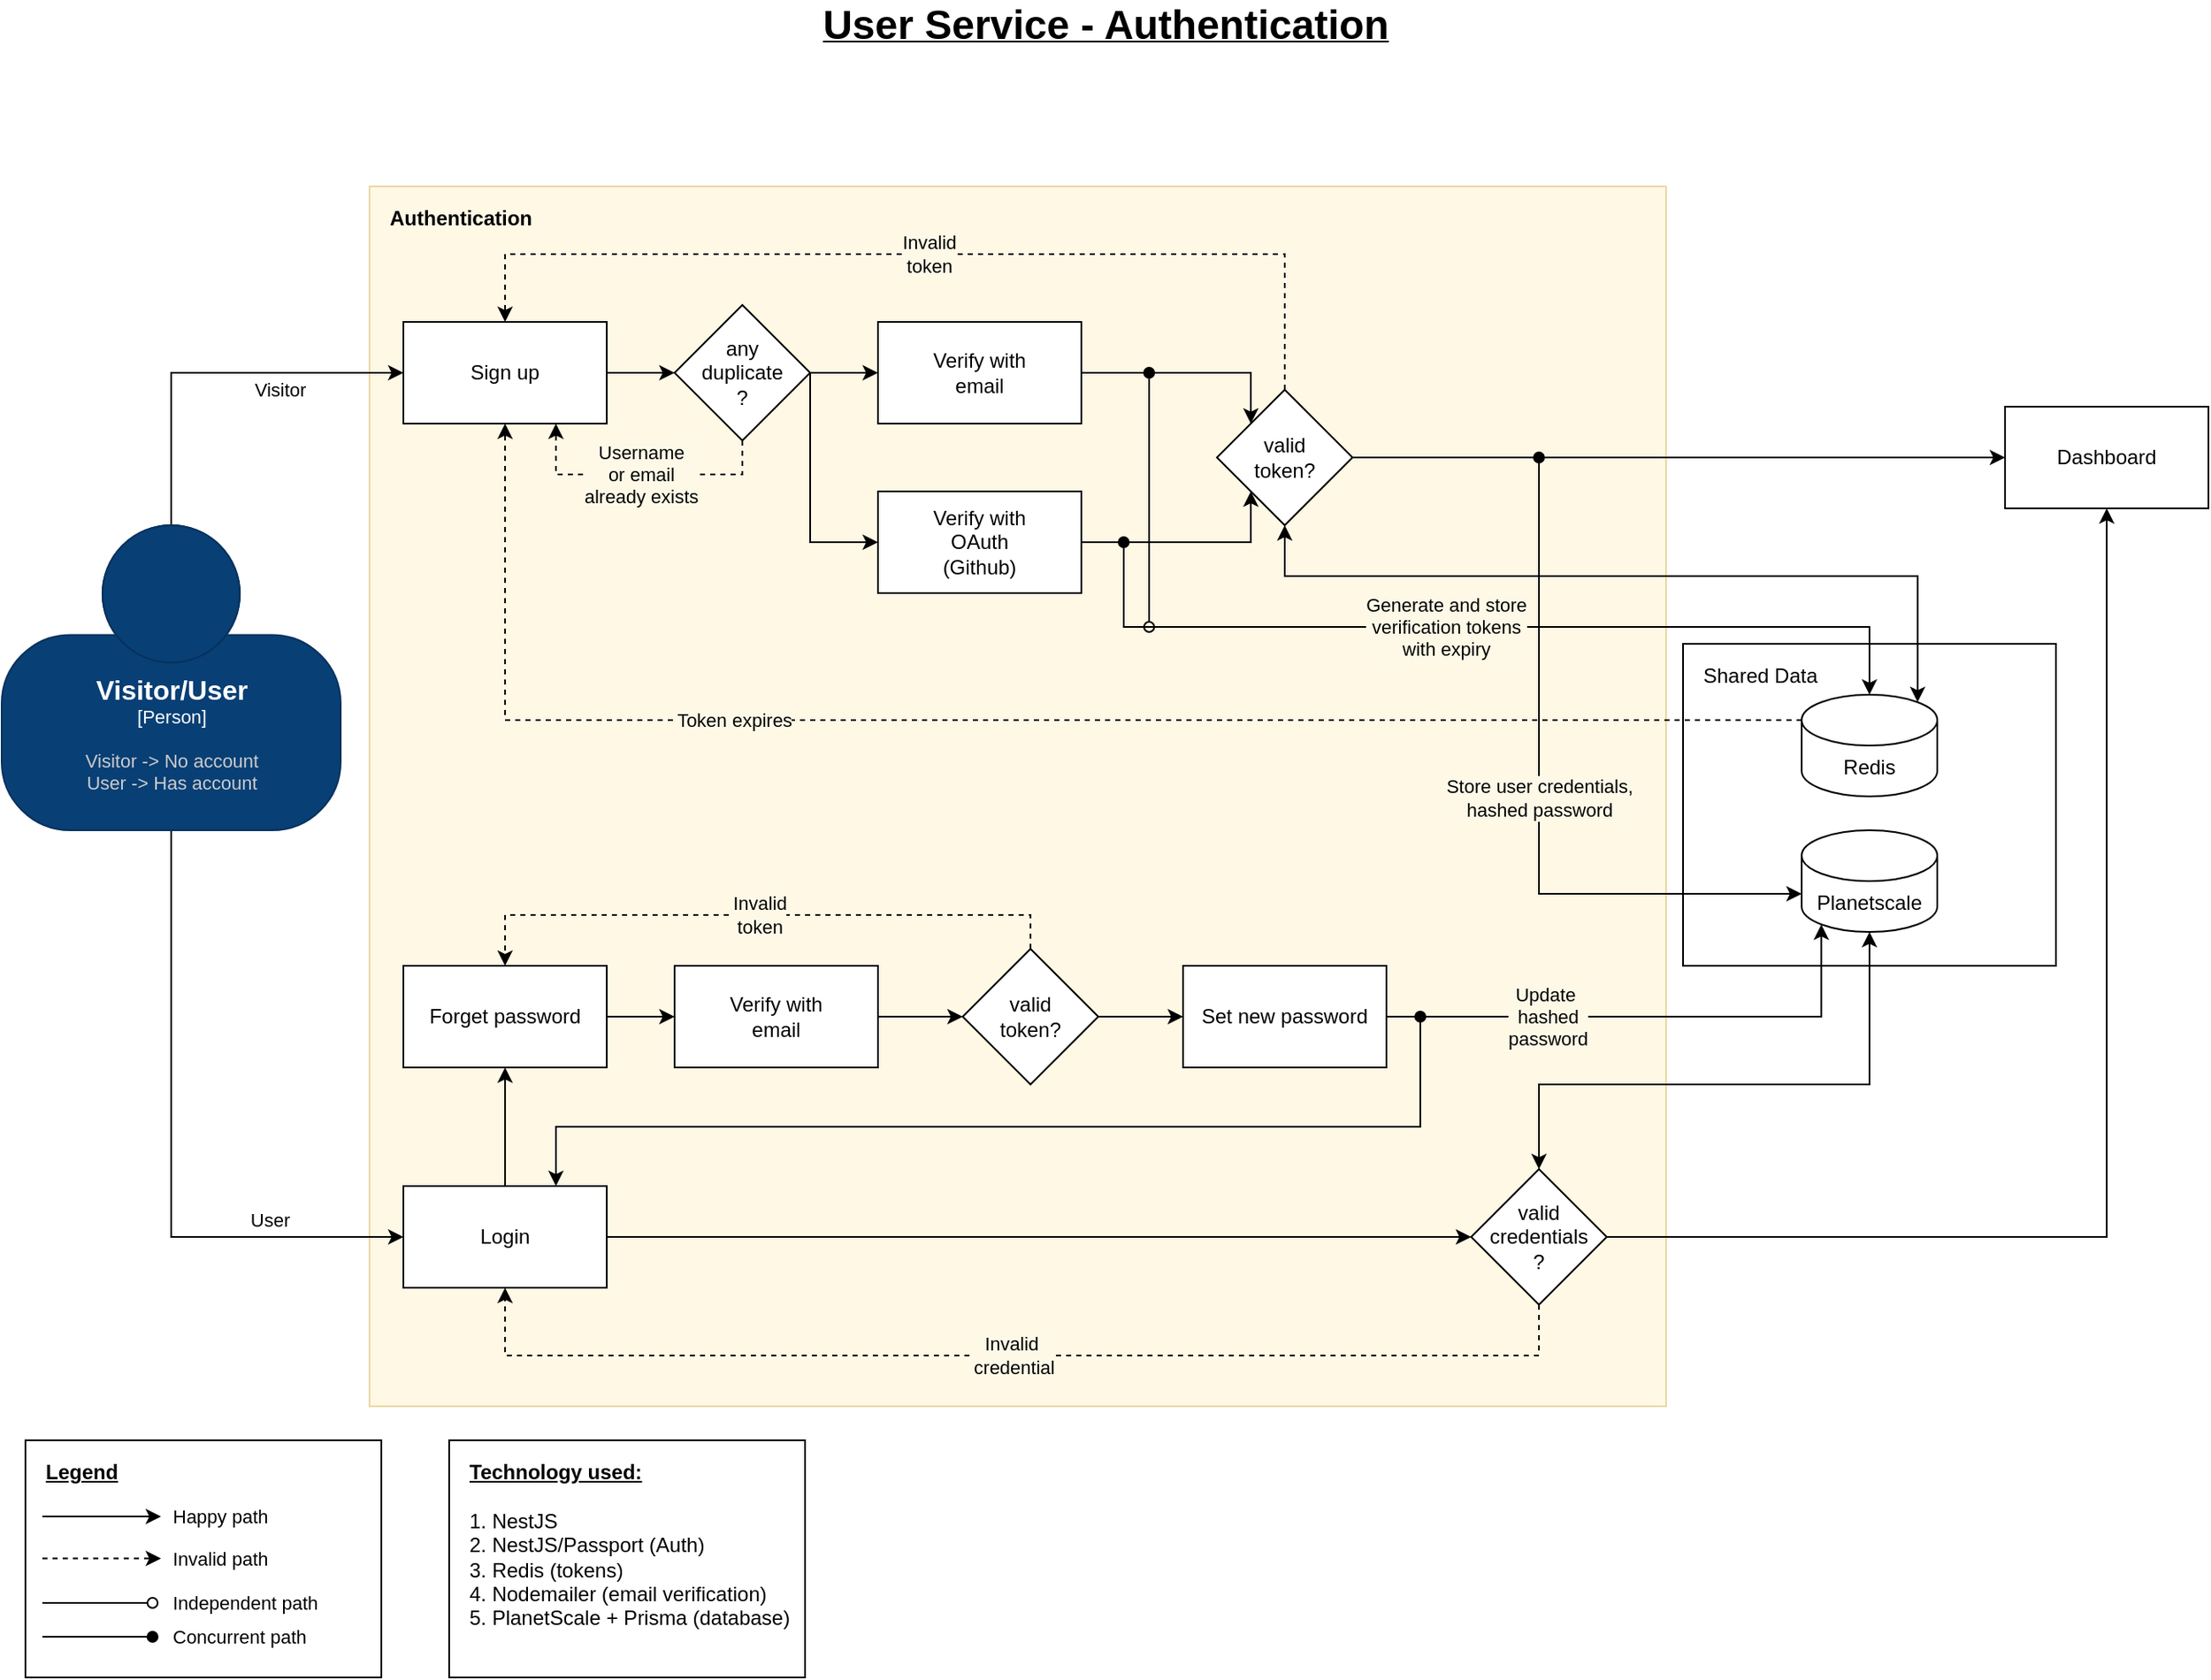 <mxfile scale="1" border="20">
    <diagram id="36jMCSeGDqZy4riZEXlv" name="Authentication">
        <mxGraphModel dx="1858" dy="1246" grid="1" gridSize="10" guides="1" tooltips="1" connect="1" arrows="1" fold="1" page="1" pageScale="1" pageWidth="1654" pageHeight="1169" background="#FFFFFF" math="0" shadow="0">
            <root>
                <mxCell id="0"/>
                <mxCell id="1" parent="0"/>
                <mxCell id="cc7gvlgYo79_k01iV3Yo-202" value="Shared Data" style="rounded=0;whiteSpace=wrap;html=1;verticalAlign=top;align=left;spacingLeft=10;spacingBottom=0;spacingTop=5;" parent="1" vertex="1">
                    <mxGeometry x="1168" y="470" width="220" height="190" as="geometry"/>
                </mxCell>
                <mxCell id="cc7gvlgYo79_k01iV3Yo-142" value="&lt;span&gt;&lt;b&gt;Authentication&amp;nbsp;&lt;/b&gt;&lt;/span&gt;" style="whiteSpace=wrap;html=1;align=left;verticalAlign=top;horizontal=1;spacingLeft=10;spacingTop=5;fontStyle=0;fillColor=#fff2cc;strokeColor=#d6b656;opacity=50;" parent="1" vertex="1">
                    <mxGeometry x="393" y="200" width="765" height="720" as="geometry"/>
                </mxCell>
                <mxCell id="cc7gvlgYo79_k01iV3Yo-143" value="&lt;font style=&quot;font-size: 24px&quot;&gt;User Service - Authentication&lt;/font&gt;" style="text;html=1;align=center;verticalAlign=middle;resizable=0;points=[];autosize=1;strokeColor=none;fillColor=none;fontStyle=5" parent="1" vertex="1">
                    <mxGeometry x="652" y="95" width="350" height="20" as="geometry"/>
                </mxCell>
                <mxCell id="cc7gvlgYo79_k01iV3Yo-144" style="edgeStyle=orthogonalEdgeStyle;html=1;exitX=0.5;exitY=0;exitDx=0;exitDy=0;exitPerimeter=0;entryX=0;entryY=0.5;entryDx=0;entryDy=0;rounded=0;" parent="1" source="cc7gvlgYo79_k01iV3Yo-148" target="cc7gvlgYo79_k01iV3Yo-150" edge="1">
                    <mxGeometry relative="1" as="geometry">
                        <mxPoint x="323" y="400" as="sourcePoint"/>
                        <Array as="points">
                            <mxPoint x="276" y="310"/>
                        </Array>
                    </mxGeometry>
                </mxCell>
                <mxCell id="cc7gvlgYo79_k01iV3Yo-145" value="Visitor" style="edgeLabel;html=1;align=center;verticalAlign=middle;resizable=0;points=[];" parent="cc7gvlgYo79_k01iV3Yo-144" vertex="1" connectable="0">
                    <mxGeometry x="0.356" y="-1" relative="1" as="geometry">
                        <mxPoint y="9" as="offset"/>
                    </mxGeometry>
                </mxCell>
                <mxCell id="cc7gvlgYo79_k01iV3Yo-146" style="edgeStyle=orthogonalEdgeStyle;rounded=0;html=1;exitX=0.5;exitY=1;exitDx=0;exitDy=0;exitPerimeter=0;entryX=0;entryY=0.5;entryDx=0;entryDy=0;labelBackgroundColor=#FEF9E7;" parent="1" source="cc7gvlgYo79_k01iV3Yo-148" target="cc7gvlgYo79_k01iV3Yo-170" edge="1">
                    <mxGeometry relative="1" as="geometry">
                        <mxPoint x="323" y="580" as="sourcePoint"/>
                        <Array as="points">
                            <mxPoint x="276" y="820"/>
                        </Array>
                    </mxGeometry>
                </mxCell>
                <mxCell id="cc7gvlgYo79_k01iV3Yo-147" value="User" style="edgeLabel;html=1;align=center;verticalAlign=middle;resizable=0;points=[];" parent="cc7gvlgYo79_k01iV3Yo-146" vertex="1" connectable="0">
                    <mxGeometry x="0.581" y="-2" relative="1" as="geometry">
                        <mxPoint y="-12" as="offset"/>
                    </mxGeometry>
                </mxCell>
                <object placeholders="1" c4Name="Visitor/User" c4Type="Person" c4Description="Visitor -&gt; No account&#10;User -&gt; Has account" label="&lt;font style=&quot;font-size: 16px&quot;&gt;&lt;b&gt;%c4Name%&lt;/b&gt;&lt;/font&gt;&lt;div&gt;[%c4Type%]&lt;/div&gt;&lt;br&gt;&lt;div&gt;&lt;font style=&quot;font-size: 11px&quot;&gt;&lt;font color=&quot;#cccccc&quot;&gt;%c4Description%&lt;/font&gt;&lt;/div&gt;" id="cc7gvlgYo79_k01iV3Yo-148">
                    <mxCell style="html=1;fontSize=11;dashed=0;whitespace=wrap;fillColor=#083F75;strokeColor=#06315C;fontColor=#ffffff;shape=mxgraph.c4.person2;align=center;metaEdit=1;points=[[0.5,0,0],[1,0.5,0],[1,0.75,0],[0.75,1,0],[0.5,1,0],[0.25,1,0],[0,0.75,0],[0,0.5,0]];resizable=0;" parent="1" vertex="1">
                        <mxGeometry x="176" y="400" width="200" height="180" as="geometry"/>
                    </mxCell>
                </object>
                <mxCell id="cc7gvlgYo79_k01iV3Yo-149" value="" style="edgeStyle=orthogonalEdgeStyle;rounded=0;html=1;" parent="1" source="cc7gvlgYo79_k01iV3Yo-150" target="cc7gvlgYo79_k01iV3Yo-154" edge="1">
                    <mxGeometry relative="1" as="geometry"/>
                </mxCell>
                <mxCell id="cc7gvlgYo79_k01iV3Yo-150" value="Sign up" style="rounded=0;whiteSpace=wrap;html=1;fillColor=default;labelBackgroundColor=none;" parent="1" vertex="1">
                    <mxGeometry x="413" y="280" width="120" height="60" as="geometry"/>
                </mxCell>
                <mxCell id="cc7gvlgYo79_k01iV3Yo-151" value="&lt;span&gt;Username &lt;br&gt;or email &lt;br&gt;already exists&lt;/span&gt;" style="edgeStyle=orthogonalEdgeStyle;rounded=0;html=1;exitX=0.5;exitY=1;exitDx=0;exitDy=0;entryX=0.75;entryY=1;entryDx=0;entryDy=0;labelBackgroundColor=#FEF9E7;dashed=1;" parent="1" source="cc7gvlgYo79_k01iV3Yo-154" target="cc7gvlgYo79_k01iV3Yo-150" edge="1">
                    <mxGeometry x="0.0" relative="1" as="geometry">
                        <Array as="points">
                            <mxPoint x="613" y="370"/>
                            <mxPoint x="503" y="370"/>
                        </Array>
                        <mxPoint as="offset"/>
                    </mxGeometry>
                </mxCell>
                <mxCell id="cc7gvlgYo79_k01iV3Yo-152" value="" style="edgeStyle=orthogonalEdgeStyle;rounded=0;html=1;labelBackgroundColor=#FEF9E7;" parent="1" source="cc7gvlgYo79_k01iV3Yo-154" target="cc7gvlgYo79_k01iV3Yo-157" edge="1">
                    <mxGeometry relative="1" as="geometry"/>
                </mxCell>
                <mxCell id="cc7gvlgYo79_k01iV3Yo-153" style="edgeStyle=orthogonalEdgeStyle;rounded=0;html=1;exitX=1;exitY=0.5;exitDx=0;exitDy=0;entryX=0;entryY=0.5;entryDx=0;entryDy=0;labelBackgroundColor=#FEF9E7;startArrow=none;startFill=0;endArrow=classic;endFill=1;endSize=6;" parent="1" source="cc7gvlgYo79_k01iV3Yo-154" target="cc7gvlgYo79_k01iV3Yo-163" edge="1">
                    <mxGeometry relative="1" as="geometry">
                        <Array as="points">
                            <mxPoint x="653" y="410"/>
                        </Array>
                    </mxGeometry>
                </mxCell>
                <mxCell id="cc7gvlgYo79_k01iV3Yo-154" value="any&lt;br&gt;duplicate&lt;br&gt;?" style="rhombus;whiteSpace=wrap;html=1;rounded=0;fillColor=default;labelBackgroundColor=none;" parent="1" vertex="1">
                    <mxGeometry x="573" y="270" width="80" height="80" as="geometry"/>
                </mxCell>
                <mxCell id="cc7gvlgYo79_k01iV3Yo-155" style="edgeStyle=orthogonalEdgeStyle;rounded=0;html=1;labelBackgroundColor=#FEF9E7;startArrow=oval;startFill=1;endArrow=oval;endFill=0;endSize=6;" parent="1" edge="1">
                    <mxGeometry relative="1" as="geometry">
                        <mxPoint x="853" y="460" as="targetPoint"/>
                        <mxPoint x="853" y="310" as="sourcePoint"/>
                    </mxGeometry>
                </mxCell>
                <mxCell id="cc7gvlgYo79_k01iV3Yo-156" style="edgeStyle=orthogonalEdgeStyle;rounded=0;html=1;exitX=1;exitY=0.5;exitDx=0;exitDy=0;entryX=0;entryY=0;entryDx=0;entryDy=0;labelBackgroundColor=#FEF9E7;startArrow=none;startFill=0;endArrow=classic;endFill=1;endSize=6;" parent="1" source="cc7gvlgYo79_k01iV3Yo-157" target="cc7gvlgYo79_k01iV3Yo-178" edge="1">
                    <mxGeometry relative="1" as="geometry">
                        <Array as="points">
                            <mxPoint x="913" y="310"/>
                        </Array>
                    </mxGeometry>
                </mxCell>
                <mxCell id="cc7gvlgYo79_k01iV3Yo-157" value="Verify with &lt;br&gt;email" style="whiteSpace=wrap;html=1;rounded=0;" parent="1" vertex="1">
                    <mxGeometry x="693" y="280" width="120" height="60" as="geometry"/>
                </mxCell>
                <mxCell id="cc7gvlgYo79_k01iV3Yo-158" value="Token expires" style="edgeStyle=orthogonalEdgeStyle;rounded=0;html=1;exitX=0;exitY=0;exitDx=0;exitDy=15;exitPerimeter=0;entryX=0.5;entryY=1;entryDx=0;entryDy=0;labelBackgroundColor=#FEF9E7;dashed=1;" parent="1" source="cc7gvlgYo79_k01iV3Yo-201" target="cc7gvlgYo79_k01iV3Yo-150" edge="1">
                    <mxGeometry x="0.34" relative="1" as="geometry">
                        <mxPoint as="offset"/>
                    </mxGeometry>
                </mxCell>
                <mxCell id="cc7gvlgYo79_k01iV3Yo-159" style="edgeStyle=orthogonalEdgeStyle;rounded=0;html=1;exitX=0.855;exitY=0;exitDx=0;exitDy=4.35;exitPerimeter=0;entryX=0.5;entryY=1;entryDx=0;entryDy=0;labelBackgroundColor=#FEF9E7;startArrow=classic;startFill=1;endArrow=classic;endFill=1;endSize=6;" parent="1" source="cc7gvlgYo79_k01iV3Yo-201" target="cc7gvlgYo79_k01iV3Yo-178" edge="1">
                    <mxGeometry relative="1" as="geometry">
                        <Array as="points">
                            <mxPoint x="1306" y="430"/>
                            <mxPoint x="933" y="430"/>
                        </Array>
                    </mxGeometry>
                </mxCell>
                <mxCell id="cc7gvlgYo79_k01iV3Yo-161" value="Generate and store&lt;br&gt;verification tokens&lt;br&gt;with expiry" style="edgeStyle=orthogonalEdgeStyle;rounded=0;html=1;entryX=0.5;entryY=0;entryDx=0;entryDy=0;entryPerimeter=0;labelBackgroundColor=#FEF9E7;startArrow=oval;startFill=1;endArrow=classic;endFill=1;endSize=6;" parent="1" target="cc7gvlgYo79_k01iV3Yo-201" edge="1">
                    <mxGeometry x="-0.094" relative="1" as="geometry">
                        <mxPoint as="offset"/>
                        <mxPoint x="838" y="410" as="sourcePoint"/>
                        <Array as="points">
                            <mxPoint x="838" y="460"/>
                            <mxPoint x="1278" y="460"/>
                        </Array>
                    </mxGeometry>
                </mxCell>
                <mxCell id="cc7gvlgYo79_k01iV3Yo-162" style="edgeStyle=orthogonalEdgeStyle;rounded=0;html=1;exitX=1;exitY=0.5;exitDx=0;exitDy=0;entryX=0;entryY=1;entryDx=0;entryDy=0;labelBackgroundColor=#FEF9E7;startArrow=none;startFill=0;endArrow=classic;endFill=1;endSize=6;" parent="1" source="cc7gvlgYo79_k01iV3Yo-163" target="cc7gvlgYo79_k01iV3Yo-178" edge="1">
                    <mxGeometry relative="1" as="geometry">
                        <Array as="points">
                            <mxPoint x="913" y="410"/>
                        </Array>
                    </mxGeometry>
                </mxCell>
                <mxCell id="cc7gvlgYo79_k01iV3Yo-163" value="Verify with &lt;br&gt;OAuth&lt;br&gt;(Github)" style="whiteSpace=wrap;html=1;rounded=0;" parent="1" vertex="1">
                    <mxGeometry x="693" y="380" width="120" height="60" as="geometry"/>
                </mxCell>
                <mxCell id="cc7gvlgYo79_k01iV3Yo-164" value="Dashboard" style="whiteSpace=wrap;html=1;rounded=0;" parent="1" vertex="1">
                    <mxGeometry x="1358" y="330" width="120" height="60" as="geometry"/>
                </mxCell>
                <mxCell id="cc7gvlgYo79_k01iV3Yo-165" style="edgeStyle=orthogonalEdgeStyle;rounded=0;html=1;exitX=0.5;exitY=1;exitDx=0;exitDy=0;exitPerimeter=0;entryX=0.5;entryY=0;entryDx=0;entryDy=0;labelBackgroundColor=#FEF9E7;startArrow=classic;startFill=1;" parent="1" source="cc7gvlgYo79_k01iV3Yo-200" target="cc7gvlgYo79_k01iV3Yo-173" edge="1">
                    <mxGeometry relative="1" as="geometry">
                        <Array as="points">
                            <mxPoint x="1278" y="730"/>
                            <mxPoint x="1083" y="730"/>
                        </Array>
                    </mxGeometry>
                </mxCell>
                <mxCell id="cc7gvlgYo79_k01iV3Yo-167" value="Store user credentials, &lt;br&gt;hashed password" style="edgeStyle=orthogonalEdgeStyle;rounded=0;html=1;entryX=0;entryY=0;entryDx=0;entryDy=37.5;entryPerimeter=0;labelBackgroundColor=#FEF9E7;startArrow=oval;startFill=1;" parent="1" target="cc7gvlgYo79_k01iV3Yo-200" edge="1">
                    <mxGeometry x="-0.027" relative="1" as="geometry">
                        <mxPoint as="offset"/>
                        <mxPoint x="1083" y="360" as="sourcePoint"/>
                        <Array as="points">
                            <mxPoint x="1083" y="618"/>
                        </Array>
                    </mxGeometry>
                </mxCell>
                <mxCell id="cc7gvlgYo79_k01iV3Yo-168" value="" style="edgeStyle=orthogonalEdgeStyle;rounded=0;html=1;labelBackgroundColor=#FEF9E7;" parent="1" source="cc7gvlgYo79_k01iV3Yo-170" target="cc7gvlgYo79_k01iV3Yo-173" edge="1">
                    <mxGeometry relative="1" as="geometry"/>
                </mxCell>
                <mxCell id="cc7gvlgYo79_k01iV3Yo-169" style="edgeStyle=orthogonalEdgeStyle;rounded=0;html=1;exitX=0.5;exitY=0;exitDx=0;exitDy=0;entryX=0.5;entryY=1;entryDx=0;entryDy=0;labelBackgroundColor=#FEF9E7;startArrow=none;startFill=0;endArrow=classic;endFill=1;endSize=6;" parent="1" source="cc7gvlgYo79_k01iV3Yo-170" target="cc7gvlgYo79_k01iV3Yo-175" edge="1">
                    <mxGeometry relative="1" as="geometry"/>
                </mxCell>
                <mxCell id="cc7gvlgYo79_k01iV3Yo-170" value="Login" style="rounded=0;whiteSpace=wrap;html=1;" parent="1" vertex="1">
                    <mxGeometry x="413" y="790" width="120" height="60" as="geometry"/>
                </mxCell>
                <mxCell id="cc7gvlgYo79_k01iV3Yo-171" value="Invalid&amp;nbsp;&lt;br&gt;credential" style="edgeStyle=orthogonalEdgeStyle;rounded=0;html=1;exitX=0.5;exitY=1;exitDx=0;exitDy=0;entryX=0.5;entryY=1;entryDx=0;entryDy=0;labelBackgroundColor=#FEF9E7;startArrow=none;startFill=0;dashed=1;" parent="1" source="cc7gvlgYo79_k01iV3Yo-173" target="cc7gvlgYo79_k01iV3Yo-170" edge="1">
                    <mxGeometry relative="1" as="geometry">
                        <Array as="points">
                            <mxPoint x="1083" y="890"/>
                            <mxPoint x="473" y="890"/>
                        </Array>
                    </mxGeometry>
                </mxCell>
                <mxCell id="cc7gvlgYo79_k01iV3Yo-172" style="edgeStyle=orthogonalEdgeStyle;rounded=0;html=1;exitX=1;exitY=0.5;exitDx=0;exitDy=0;entryX=0.5;entryY=1;entryDx=0;entryDy=0;labelBackgroundColor=#FEF9E7;startArrow=none;startFill=0;" parent="1" source="cc7gvlgYo79_k01iV3Yo-173" target="cc7gvlgYo79_k01iV3Yo-164" edge="1">
                    <mxGeometry relative="1" as="geometry">
                        <mxPoint x="1153" y="520" as="targetPoint"/>
                    </mxGeometry>
                </mxCell>
                <mxCell id="cc7gvlgYo79_k01iV3Yo-173" value="valid credentials&lt;br&gt;?" style="rhombus;whiteSpace=wrap;html=1;rounded=0;" parent="1" vertex="1">
                    <mxGeometry x="1043" y="780" width="80" height="80" as="geometry"/>
                </mxCell>
                <mxCell id="cc7gvlgYo79_k01iV3Yo-174" value="" style="edgeStyle=orthogonalEdgeStyle;rounded=0;html=1;labelBackgroundColor=#FEF9E7;startArrow=none;startFill=0;endArrow=classic;endFill=1;endSize=6;" parent="1" source="cc7gvlgYo79_k01iV3Yo-175" target="cc7gvlgYo79_k01iV3Yo-180" edge="1">
                    <mxGeometry relative="1" as="geometry"/>
                </mxCell>
                <mxCell id="cc7gvlgYo79_k01iV3Yo-175" value="Forget password" style="rounded=0;whiteSpace=wrap;html=1;" parent="1" vertex="1">
                    <mxGeometry x="413" y="660" width="120" height="60" as="geometry"/>
                </mxCell>
                <mxCell id="cc7gvlgYo79_k01iV3Yo-176" style="edgeStyle=orthogonalEdgeStyle;rounded=0;html=1;exitX=1;exitY=0.5;exitDx=0;exitDy=0;entryX=0;entryY=0.5;entryDx=0;entryDy=0;labelBackgroundColor=#FEF9E7;startArrow=none;startFill=0;endArrow=classic;endFill=1;endSize=6;" parent="1" source="cc7gvlgYo79_k01iV3Yo-178" target="cc7gvlgYo79_k01iV3Yo-164" edge="1">
                    <mxGeometry relative="1" as="geometry"/>
                </mxCell>
                <mxCell id="cc7gvlgYo79_k01iV3Yo-177" value="Invalid&lt;br&gt;token" style="edgeStyle=orthogonalEdgeStyle;rounded=0;html=1;exitX=0.5;exitY=0;exitDx=0;exitDy=0;entryX=0.5;entryY=0;entryDx=0;entryDy=0;dashed=1;labelBackgroundColor=#FEF9E7;startArrow=none;startFill=0;endArrow=classic;endFill=1;endSize=6;" parent="1" source="cc7gvlgYo79_k01iV3Yo-178" target="cc7gvlgYo79_k01iV3Yo-150" edge="1">
                    <mxGeometry relative="1" as="geometry">
                        <Array as="points">
                            <mxPoint x="933" y="240"/>
                            <mxPoint x="473" y="240"/>
                        </Array>
                    </mxGeometry>
                </mxCell>
                <mxCell id="cc7gvlgYo79_k01iV3Yo-178" value="valid &lt;br&gt;token?" style="rhombus;whiteSpace=wrap;html=1;rounded=0;" parent="1" vertex="1">
                    <mxGeometry x="893" y="320" width="80" height="80" as="geometry"/>
                </mxCell>
                <mxCell id="cc7gvlgYo79_k01iV3Yo-179" value="" style="edgeStyle=orthogonalEdgeStyle;rounded=0;html=1;labelBackgroundColor=#FEF9E7;startArrow=none;startFill=0;endArrow=classic;endFill=1;endSize=6;" parent="1" source="cc7gvlgYo79_k01iV3Yo-180" target="cc7gvlgYo79_k01iV3Yo-183" edge="1">
                    <mxGeometry relative="1" as="geometry"/>
                </mxCell>
                <mxCell id="cc7gvlgYo79_k01iV3Yo-180" value="Verify with &lt;br&gt;email" style="whiteSpace=wrap;html=1;rounded=0;" parent="1" vertex="1">
                    <mxGeometry x="573" y="660" width="120" height="60" as="geometry"/>
                </mxCell>
                <mxCell id="cc7gvlgYo79_k01iV3Yo-181" value="" style="edgeStyle=orthogonalEdgeStyle;rounded=0;html=1;labelBackgroundColor=#FEF9E7;startArrow=none;startFill=0;endArrow=classic;endFill=1;endSize=6;" parent="1" source="cc7gvlgYo79_k01iV3Yo-183" target="cc7gvlgYo79_k01iV3Yo-186" edge="1">
                    <mxGeometry relative="1" as="geometry"/>
                </mxCell>
                <mxCell id="cc7gvlgYo79_k01iV3Yo-182" value="Invalid&lt;br&gt;token" style="edgeStyle=orthogonalEdgeStyle;rounded=0;html=1;exitX=0.5;exitY=0;exitDx=0;exitDy=0;entryX=0.5;entryY=0;entryDx=0;entryDy=0;labelBackgroundColor=#FEF9E7;startArrow=none;startFill=0;endArrow=classic;endFill=1;endSize=6;dashed=1;" parent="1" source="cc7gvlgYo79_k01iV3Yo-183" target="cc7gvlgYo79_k01iV3Yo-175" edge="1">
                    <mxGeometry relative="1" as="geometry">
                        <Array as="points">
                            <mxPoint x="783" y="630"/>
                            <mxPoint x="473" y="630"/>
                        </Array>
                    </mxGeometry>
                </mxCell>
                <mxCell id="cc7gvlgYo79_k01iV3Yo-183" value="valid &lt;br&gt;token?" style="rhombus;whiteSpace=wrap;html=1;rounded=0;" parent="1" vertex="1">
                    <mxGeometry x="743" y="650" width="80" height="80" as="geometry"/>
                </mxCell>
                <mxCell id="cc7gvlgYo79_k01iV3Yo-184" value="Update&amp;nbsp;&lt;br&gt;hashed&lt;br&gt;password" style="edgeStyle=orthogonalEdgeStyle;rounded=0;html=1;entryX=0.145;entryY=1;entryDx=0;entryDy=-4.35;entryPerimeter=0;labelBackgroundColor=#FEF9E7;startArrow=oval;startFill=1;endArrow=classic;endFill=1;endSize=6;" parent="1" target="cc7gvlgYo79_k01iV3Yo-200" edge="1">
                    <mxGeometry x="-0.484" relative="1" as="geometry">
                        <mxPoint x="1013" y="690" as="sourcePoint"/>
                        <Array as="points">
                            <mxPoint x="1250" y="690"/>
                        </Array>
                        <mxPoint as="offset"/>
                    </mxGeometry>
                </mxCell>
                <mxCell id="cc7gvlgYo79_k01iV3Yo-185" style="edgeStyle=orthogonalEdgeStyle;rounded=0;html=1;exitX=1;exitY=0.5;exitDx=0;exitDy=0;entryX=0.75;entryY=0;entryDx=0;entryDy=0;labelBackgroundColor=#FEF9E7;startArrow=none;startFill=0;endArrow=classic;endFill=1;endSize=6;" parent="1" source="cc7gvlgYo79_k01iV3Yo-186" target="cc7gvlgYo79_k01iV3Yo-170" edge="1">
                    <mxGeometry relative="1" as="geometry">
                        <Array as="points">
                            <mxPoint x="1013" y="690"/>
                            <mxPoint x="1013" y="755"/>
                            <mxPoint x="503" y="755"/>
                        </Array>
                    </mxGeometry>
                </mxCell>
                <mxCell id="cc7gvlgYo79_k01iV3Yo-186" value="Set new password" style="whiteSpace=wrap;html=1;rounded=0;" parent="1" vertex="1">
                    <mxGeometry x="873" y="660" width="120" height="60" as="geometry"/>
                </mxCell>
                <mxCell id="cc7gvlgYo79_k01iV3Yo-200" value="Planetscale" style="shape=cylinder3;whiteSpace=wrap;html=1;boundedLbl=1;backgroundOutline=1;size=15;" parent="1" vertex="1">
                    <mxGeometry x="1238" y="580" width="80" height="60" as="geometry"/>
                </mxCell>
                <mxCell id="cc7gvlgYo79_k01iV3Yo-201" value="Redis" style="shape=cylinder3;whiteSpace=wrap;html=1;boundedLbl=1;backgroundOutline=1;size=15;" parent="1" vertex="1">
                    <mxGeometry x="1238" y="500" width="80" height="60" as="geometry"/>
                </mxCell>
                <mxCell id="2" value="&lt;u style=&quot;font-weight: bold&quot;&gt;Technology used:&lt;br&gt;&lt;/u&gt;&lt;br&gt;1. NestJS&lt;br&gt;2. NestJS/Passport (Auth)&lt;br&gt;3. Redis (tokens)&lt;br&gt;4. Nodemailer (email verification)&lt;br&gt;5. PlanetScale + Prisma (database)" style="rounded=0;whiteSpace=wrap;html=1;labelBackgroundColor=none;comic=0;align=left;labelPadding=0;metaEdit=0;horizontal=1;labelPosition=center;verticalLabelPosition=middle;verticalAlign=top;spacingRight=0;spacingLeft=10;labelBorderColor=none;fontColor=default;container=0;spacing=2;spacingTop=5;" parent="1" vertex="1">
                    <mxGeometry x="440" y="940" width="210" height="140" as="geometry"/>
                </mxCell>
                <mxCell id="3" value="" style="group" parent="1" vertex="1" connectable="0">
                    <mxGeometry x="190" y="940" width="210" height="140" as="geometry"/>
                </mxCell>
                <mxCell id="4" value="&lt;b&gt;&lt;u&gt;Legend&lt;/u&gt;&lt;/b&gt;" style="rounded=0;whiteSpace=wrap;html=1;labelBackgroundColor=none;comic=0;align=left;labelPadding=0;metaEdit=0;horizontal=1;labelPosition=center;verticalLabelPosition=middle;verticalAlign=top;spacingRight=0;spacingLeft=10;labelBorderColor=none;fontColor=default;spacingTop=5;container=0;" parent="3" vertex="1">
                    <mxGeometry width="210" height="140" as="geometry"/>
                </mxCell>
                <mxCell id="5" value="" style="endArrow=classic;html=1;rounded=0;labelBackgroundColor=default;strokeColor=default;fontFamily=Helvetica;fontSize=11;fontColor=default;shape=connector;endFill=1;" parent="3" edge="1">
                    <mxGeometry width="50" height="50" relative="1" as="geometry">
                        <mxPoint x="10" y="45" as="sourcePoint"/>
                        <mxPoint x="80" y="45" as="targetPoint"/>
                    </mxGeometry>
                </mxCell>
                <mxCell id="6" value="Happy path" style="text;html=1;align=left;verticalAlign=middle;resizable=0;points=[];autosize=1;strokeColor=none;fillColor=none;fontSize=11;fontFamily=Helvetica;fontColor=default;" parent="3" vertex="1">
                    <mxGeometry x="85" y="30" width="80" height="30" as="geometry"/>
                </mxCell>
                <mxCell id="7" value="" style="endArrow=classic;html=1;rounded=0;labelBackgroundColor=default;strokeColor=default;fontFamily=Helvetica;fontSize=11;fontColor=default;shape=connector;endFill=1;dashed=1;" parent="3" edge="1">
                    <mxGeometry width="50" height="50" relative="1" as="geometry">
                        <mxPoint x="10" y="69.8" as="sourcePoint"/>
                        <mxPoint x="80" y="69.8" as="targetPoint"/>
                    </mxGeometry>
                </mxCell>
                <mxCell id="8" value="Invalid path" style="text;html=1;align=left;verticalAlign=middle;resizable=0;points=[];autosize=1;strokeColor=none;fillColor=none;fontSize=11;fontFamily=Helvetica;fontColor=default;" parent="3" vertex="1">
                    <mxGeometry x="85" y="55" width="80" height="30" as="geometry"/>
                </mxCell>
                <mxCell id="9" value="Independent path" style="text;html=1;align=left;verticalAlign=middle;resizable=0;points=[];autosize=1;strokeColor=none;fillColor=none;fontSize=11;fontFamily=Helvetica;fontColor=default;" parent="3" vertex="1">
                    <mxGeometry x="85" y="86" width="100" height="20" as="geometry"/>
                </mxCell>
                <mxCell id="10" value="" style="endArrow=oval;html=1;rounded=0;labelBackgroundColor=default;strokeColor=default;fontFamily=Helvetica;fontSize=11;fontColor=default;shape=connector;endFill=0;" parent="3" edge="1">
                    <mxGeometry width="50" height="50" relative="1" as="geometry">
                        <mxPoint x="10" y="96" as="sourcePoint"/>
                        <mxPoint x="75" y="96" as="targetPoint"/>
                    </mxGeometry>
                </mxCell>
                <mxCell id="11" value="Concurrent path" style="text;html=1;align=left;verticalAlign=middle;resizable=0;points=[];autosize=1;strokeColor=none;fillColor=none;fontSize=11;fontFamily=Helvetica;fontColor=default;" parent="3" vertex="1">
                    <mxGeometry x="85" y="106" width="90" height="20" as="geometry"/>
                </mxCell>
                <mxCell id="12" value="" style="endArrow=oval;html=1;rounded=0;labelBackgroundColor=default;strokeColor=default;fontFamily=Helvetica;fontSize=11;fontColor=default;shape=connector;endFill=1;" parent="3" edge="1">
                    <mxGeometry width="50" height="50" relative="1" as="geometry">
                        <mxPoint x="10" y="116" as="sourcePoint"/>
                        <mxPoint x="75" y="116" as="targetPoint"/>
                    </mxGeometry>
                </mxCell>
            </root>
        </mxGraphModel>
    </diagram>
</mxfile>